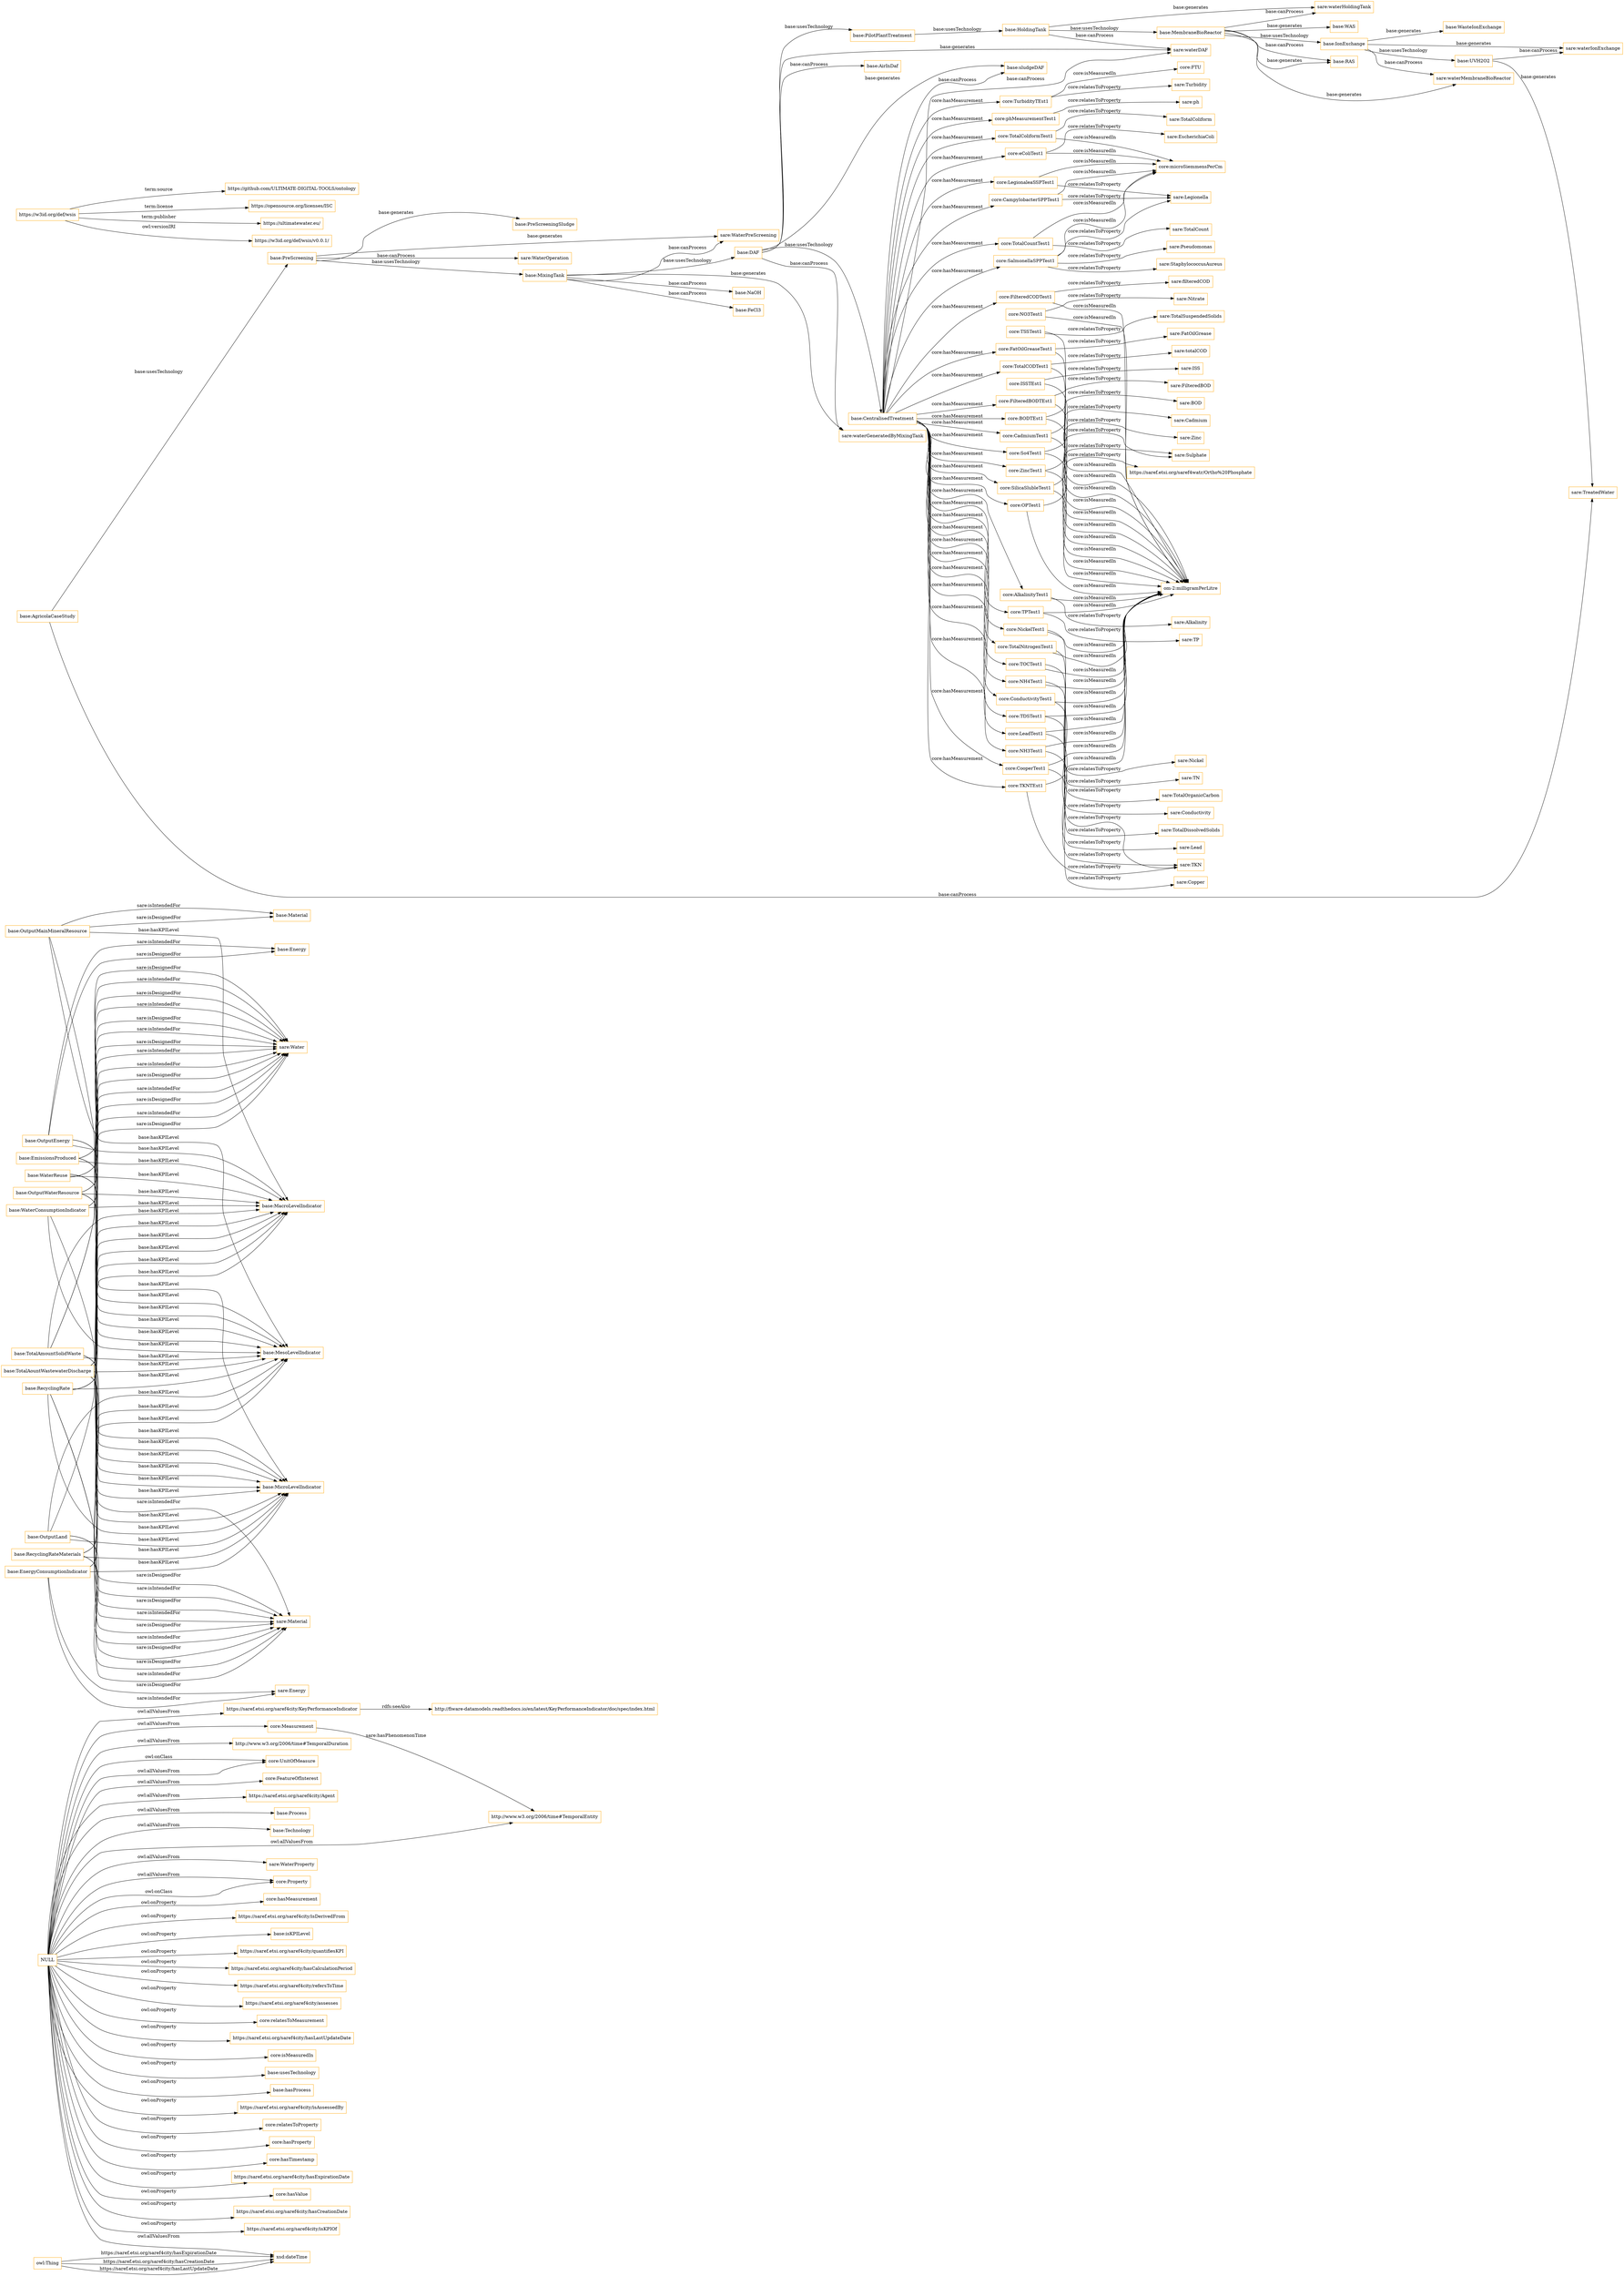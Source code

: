 digraph ar2dtool_diagram { 
rankdir=LR;
size="1501"
node [shape = rectangle, color="orange"]; "https://saref.etsi.org/saref4city/KeyPerformanceIndicator" "core:Measurement" "base:Material" "http://www.w3.org/2006/time#TemporalDuration" "core:UnitOfMeasure" "core:FeatureOfInterest" "https://saref.etsi.org/saref4city/Agent" "base:Energy" "base:MacroLevelIndicator" "base:Process" "base:Technology" "sare:Water" "http://www.w3.org/2006/time#TemporalEntity" "base:MesoLevelIndicator" "base:MicroLevelIndicator" "sare:WaterProperty" "core:Property" ; /*classes style*/
	"core:TurbidityTEst1" -> "sare:Turbidity" [ label = "core:relatesToProperty" ];
	"core:TurbidityTEst1" -> "core:FTU" [ label = "core:isMeasuredIn" ];
	"core:OPTest1" -> "https://saref.etsi.org/saref4watr/Ortho%20Phosphate" [ label = "core:relatesToProperty" ];
	"core:OPTest1" -> "om-2:milligramPerLitre" [ label = "core:isMeasuredIn" ];
	"https://w3id.org/def/wsis" -> "https://github.com/ULTIMATE-DIGITAL-TOOLS/ontology" [ label = "term:source" ];
	"https://w3id.org/def/wsis" -> "https://opensource.org/licenses/ISC" [ label = "term:license" ];
	"https://w3id.org/def/wsis" -> "https://ultimatewater.eu/" [ label = "term:publisher" ];
	"https://w3id.org/def/wsis" -> "https://w3id.org/def/wsis/v0.0.1/" [ label = "owl:versionIRI" ];
	"base:AgricolaCaseStudy" -> "base:PreScreening" [ label = "base:usesTechnology" ];
	"base:AgricolaCaseStudy" -> "sare:TreatedWater" [ label = "base:canProcess" ];
	"core:TKNTEst1" -> "sare:TKN" [ label = "core:relatesToProperty" ];
	"core:TKNTEst1" -> "om-2:milligramPerLitre" [ label = "core:isMeasuredIn" ];
	"core:TotalColiformTest1" -> "sare:TotalColiform" [ label = "core:relatesToProperty" ];
	"core:TotalColiformTest1" -> "core:microSiemmensPerCm" [ label = "core:isMeasuredIn" ];
	"core:TotalCODTest1" -> "sare:totalCOD" [ label = "core:relatesToProperty" ];
	"core:TotalCODTest1" -> "om-2:milligramPerLitre" [ label = "core:isMeasuredIn" ];
	"core:phMeasurementTest1" -> "sare:ph" [ label = "core:relatesToProperty" ];
	"core:BODTEst1" -> "sare:BOD" [ label = "core:relatesToProperty" ];
	"core:BODTEst1" -> "om-2:milligramPerLitre" [ label = "core:isMeasuredIn" ];
	"core:ZincTest1" -> "sare:Zinc" [ label = "core:relatesToProperty" ];
	"core:ZincTest1" -> "om-2:milligramPerLitre" [ label = "core:isMeasuredIn" ];
	"core:CampylobacterSPPTest1" -> "sare:Legionella" [ label = "core:relatesToProperty" ];
	"core:CampylobacterSPPTest1" -> "core:microSiemmensPerCm" [ label = "core:isMeasuredIn" ];
	"core:FatOilGreaseTest1" -> "sare:FatOilGrease" [ label = "core:relatesToProperty" ];
	"core:FatOilGreaseTest1" -> "om-2:milligramPerLitre" [ label = "core:isMeasuredIn" ];
	"core:SalmonellaSPPTest1" -> "sare:Legionella" [ label = "core:relatesToProperty" ];
	"core:SalmonellaSPPTest1" -> "sare:Pseudomonas" [ label = "core:relatesToProperty" ];
	"core:SalmonellaSPPTest1" -> "sare:StaphylococcusAureus" [ label = "core:relatesToProperty" ];
	"core:SalmonellaSPPTest1" -> "core:microSiemmensPerCm" [ label = "core:isMeasuredIn" ];
	"core:CooperTest1" -> "sare:Copper" [ label = "core:relatesToProperty" ];
	"core:CooperTest1" -> "om-2:milligramPerLitre" [ label = "core:isMeasuredIn" ];
	"core:SilicaSlubleTest1" -> "sare:Sulphate" [ label = "core:relatesToProperty" ];
	"core:SilicaSlubleTest1" -> "om-2:milligramPerLitre" [ label = "core:isMeasuredIn" ];
	"core:AlkalinityTest1" -> "sare:Alkalinity" [ label = "core:relatesToProperty" ];
	"core:AlkalinityTest1" -> "om-2:milligramPerLitre" [ label = "core:isMeasuredIn" ];
	"core:TSSTest1" -> "sare:TotalSuspendedSolids" [ label = "core:relatesToProperty" ];
	"core:TSSTest1" -> "om-2:milligramPerLitre" [ label = "core:isMeasuredIn" ];
	"base:OutputWaterResource" -> "base:MicroLevelIndicator" [ label = "base:hasKPILevel" ];
	"base:OutputWaterResource" -> "base:MesoLevelIndicator" [ label = "base:hasKPILevel" ];
	"base:OutputWaterResource" -> "base:MacroLevelIndicator" [ label = "base:hasKPILevel" ];
	"base:OutputWaterResource" -> "sare:Water" [ label = "sare:isIntendedFor" ];
	"base:OutputWaterResource" -> "sare:Water" [ label = "sare:isDesignedFor" ];
	"base:WaterConsumptionIndicator" -> "base:MicroLevelIndicator" [ label = "base:hasKPILevel" ];
	"base:WaterConsumptionIndicator" -> "base:MesoLevelIndicator" [ label = "base:hasKPILevel" ];
	"base:WaterConsumptionIndicator" -> "base:MacroLevelIndicator" [ label = "base:hasKPILevel" ];
	"base:WaterConsumptionIndicator" -> "sare:Water" [ label = "sare:isIntendedFor" ];
	"base:WaterConsumptionIndicator" -> "sare:Water" [ label = "sare:isDesignedFor" ];
	"base:OutputEnergy" -> "base:MicroLevelIndicator" [ label = "base:hasKPILevel" ];
	"base:OutputEnergy" -> "base:MesoLevelIndicator" [ label = "base:hasKPILevel" ];
	"base:OutputEnergy" -> "base:MacroLevelIndicator" [ label = "base:hasKPILevel" ];
	"base:OutputEnergy" -> "base:Energy" [ label = "sare:isIntendedFor" ];
	"base:OutputEnergy" -> "base:Energy" [ label = "sare:isDesignedFor" ];
	"core:NH4Test1" -> "sare:TKN" [ label = "core:relatesToProperty" ];
	"core:NH4Test1" -> "om-2:milligramPerLitre" [ label = "core:isMeasuredIn" ];
	"core:LegionaleaSSPTest1" -> "sare:Legionella" [ label = "core:relatesToProperty" ];
	"core:LegionaleaSSPTest1" -> "core:microSiemmensPerCm" [ label = "core:isMeasuredIn" ];
	"core:NH3Test1" -> "sare:TKN" [ label = "core:relatesToProperty" ];
	"core:NH3Test1" -> "om-2:milligramPerLitre" [ label = "core:isMeasuredIn" ];
	"base:UVH2O2" -> "sare:TreatedWater" [ label = "base:generates" ];
	"base:UVH2O2" -> "sare:waterIonExchange" [ label = "base:canProcess" ];
	"base:EmissionsProduced" -> "base:MicroLevelIndicator" [ label = "base:hasKPILevel" ];
	"base:EmissionsProduced" -> "base:MesoLevelIndicator" [ label = "base:hasKPILevel" ];
	"base:EmissionsProduced" -> "base:MacroLevelIndicator" [ label = "base:hasKPILevel" ];
	"base:EmissionsProduced" -> "sare:Water" [ label = "sare:isIntendedFor" ];
	"base:EmissionsProduced" -> "sare:Water" [ label = "sare:isDesignedFor" ];
	"base:CentralisedTreatment" -> "core:TPTest1" [ label = "core:hasMeasurement" ];
	"base:CentralisedTreatment" -> "core:LeadTest1" [ label = "core:hasMeasurement" ];
	"base:CentralisedTreatment" -> "core:ConductivityTest1" [ label = "core:hasMeasurement" ];
	"base:CentralisedTreatment" -> "core:TDSTest1" [ label = "core:hasMeasurement" ];
	"base:CentralisedTreatment" -> "core:BODTEst1" [ label = "core:hasMeasurement" ];
	"base:CentralisedTreatment" -> "core:SalmonellaSPPTest1" [ label = "core:hasMeasurement" ];
	"base:CentralisedTreatment" -> "sare:waterDAF" [ label = "base:canProcess" ];
	"base:CentralisedTreatment" -> "core:TKNTEst1" [ label = "core:hasMeasurement" ];
	"base:CentralisedTreatment" -> "core:So4Test1" [ label = "core:hasMeasurement" ];
	"base:CentralisedTreatment" -> "core:TotalCODTest1" [ label = "core:hasMeasurement" ];
	"base:CentralisedTreatment" -> "core:ZincTest1" [ label = "core:hasMeasurement" ];
	"base:CentralisedTreatment" -> "core:AlkalinityTest1" [ label = "core:hasMeasurement" ];
	"base:CentralisedTreatment" -> "core:CampylobacterSPPTest1" [ label = "core:hasMeasurement" ];
	"base:CentralisedTreatment" -> "core:TurbidityTEst1" [ label = "core:hasMeasurement" ];
	"base:CentralisedTreatment" -> "base:sludgeDAF" [ label = "base:canProcess" ];
	"base:CentralisedTreatment" -> "core:FilteredCODTest1" [ label = "core:hasMeasurement" ];
	"base:CentralisedTreatment" -> "core:TotalColiformTest1" [ label = "core:hasMeasurement" ];
	"base:CentralisedTreatment" -> "core:CadmiumTest1" [ label = "core:hasMeasurement" ];
	"base:CentralisedTreatment" -> "core:TOCTest1" [ label = "core:hasMeasurement" ];
	"base:CentralisedTreatment" -> "core:FatOilGreaseTest1" [ label = "core:hasMeasurement" ];
	"base:CentralisedTreatment" -> "core:OPTest1" [ label = "core:hasMeasurement" ];
	"base:CentralisedTreatment" -> "core:CooperTest1" [ label = "core:hasMeasurement" ];
	"base:CentralisedTreatment" -> "core:LegionaleaSSPTest1" [ label = "core:hasMeasurement" ];
	"base:CentralisedTreatment" -> "core:TotalCountTest1" [ label = "core:hasMeasurement" ];
	"base:CentralisedTreatment" -> "core:NH4Test1" [ label = "core:hasMeasurement" ];
	"base:CentralisedTreatment" -> "core:FilteredBODTEst1" [ label = "core:hasMeasurement" ];
	"base:CentralisedTreatment" -> "core:eColiTest1" [ label = "core:hasMeasurement" ];
	"base:CentralisedTreatment" -> "core:SilicaSlubleTest1" [ label = "core:hasMeasurement" ];
	"base:CentralisedTreatment" -> "core:phMeasurementTest1" [ label = "core:hasMeasurement" ];
	"base:CentralisedTreatment" -> "core:NickelTest1" [ label = "core:hasMeasurement" ];
	"base:CentralisedTreatment" -> "core:NH3Test1" [ label = "core:hasMeasurement" ];
	"base:CentralisedTreatment" -> "core:TotalNitrogenTest1" [ label = "core:hasMeasurement" ];
	"base:IonExchange" -> "base:UVH2O2" [ label = "base:usesTechnology" ];
	"base:IonExchange" -> "base:WasteIonExchange" [ label = "base:generates" ];
	"base:IonExchange" -> "sare:waterIonExchange" [ label = "base:generates" ];
	"base:IonExchange" -> "sare:waterMembraneBioReactor" [ label = "base:canProcess" ];
	"core:eColiTest1" -> "sare:EscherichiaColi" [ label = "core:relatesToProperty" ];
	"core:eColiTest1" -> "core:microSiemmensPerCm" [ label = "core:isMeasuredIn" ];
	"core:TotalNitrogenTest1" -> "sare:TN" [ label = "core:relatesToProperty" ];
	"core:TotalNitrogenTest1" -> "om-2:milligramPerLitre" [ label = "core:isMeasuredIn" ];
	"NULL" -> "core:hasMeasurement" [ label = "owl:onProperty" ];
	"NULL" -> "core:FeatureOfInterest" [ label = "owl:allValuesFrom" ];
	"NULL" -> "https://saref.etsi.org/saref4city/isDerivedFrom" [ label = "owl:onProperty" ];
	"NULL" -> "https://saref.etsi.org/saref4city/Agent" [ label = "owl:allValuesFrom" ];
	"NULL" -> "base:isKPILevel" [ label = "owl:onProperty" ];
	"NULL" -> "https://saref.etsi.org/saref4city/quantifiesKPI" [ label = "owl:onProperty" ];
	"NULL" -> "https://saref.etsi.org/saref4city/hasCalculationPeriod" [ label = "owl:onProperty" ];
	"NULL" -> "https://saref.etsi.org/saref4city/refersToTime" [ label = "owl:onProperty" ];
	"NULL" -> "https://saref.etsi.org/saref4city/assesses" [ label = "owl:onProperty" ];
	"NULL" -> "core:relatesToMeasurement" [ label = "owl:onProperty" ];
	"NULL" -> "https://saref.etsi.org/saref4city/hasLastUpdateDate" [ label = "owl:onProperty" ];
	"NULL" -> "base:Technology" [ label = "owl:allValuesFrom" ];
	"NULL" -> "core:isMeasuredIn" [ label = "owl:onProperty" ];
	"NULL" -> "https://saref.etsi.org/saref4city/KeyPerformanceIndicator" [ label = "owl:allValuesFrom" ];
	"NULL" -> "xsd:dateTime" [ label = "owl:allValuesFrom" ];
	"NULL" -> "core:Property" [ label = "owl:allValuesFrom" ];
	"NULL" -> "core:UnitOfMeasure" [ label = "owl:onClass" ];
	"NULL" -> "core:Property" [ label = "owl:onClass" ];
	"NULL" -> "base:usesTechnology" [ label = "owl:onProperty" ];
	"NULL" -> "base:Process" [ label = "owl:allValuesFrom" ];
	"NULL" -> "base:hasProcess" [ label = "owl:onProperty" ];
	"NULL" -> "https://saref.etsi.org/saref4city/isAssessedBy" [ label = "owl:onProperty" ];
	"NULL" -> "core:relatesToProperty" [ label = "owl:onProperty" ];
	"NULL" -> "core:hasProperty" [ label = "owl:onProperty" ];
	"NULL" -> "core:hasTimestamp" [ label = "owl:onProperty" ];
	"NULL" -> "http://www.w3.org/2006/time#TemporalEntity" [ label = "owl:allValuesFrom" ];
	"NULL" -> "https://saref.etsi.org/saref4city/hasExpirationDate" [ label = "owl:onProperty" ];
	"NULL" -> "core:hasValue" [ label = "owl:onProperty" ];
	"NULL" -> "core:UnitOfMeasure" [ label = "owl:allValuesFrom" ];
	"NULL" -> "https://saref.etsi.org/saref4city/hasCreationDate" [ label = "owl:onProperty" ];
	"NULL" -> "sare:WaterProperty" [ label = "owl:allValuesFrom" ];
	"NULL" -> "https://saref.etsi.org/saref4city/isKPIOf" [ label = "owl:onProperty" ];
	"NULL" -> "http://www.w3.org/2006/time#TemporalDuration" [ label = "owl:allValuesFrom" ];
	"NULL" -> "core:Measurement" [ label = "owl:allValuesFrom" ];
	"base:MembraneBioReactor" -> "base:IonExchange" [ label = "base:usesTechnology" ];
	"base:MembraneBioReactor" -> "base:WAS" [ label = "base:generates" ];
	"base:MembraneBioReactor" -> "base:RAS" [ label = "base:generates" ];
	"base:MembraneBioReactor" -> "sare:waterMembraneBioReactor" [ label = "base:generates" ];
	"base:MembraneBioReactor" -> "base:RAS" [ label = "base:canProcess" ];
	"base:MembraneBioReactor" -> "sare:waterHoldingTank" [ label = "base:canProcess" ];
	"base:DAF" -> "base:PilotPlantTreatment" [ label = "base:usesTechnology" ];
	"base:DAF" -> "base:CentralisedTreatment" [ label = "base:usesTechnology" ];
	"base:DAF" -> "base:sludgeDAF" [ label = "base:generates" ];
	"base:DAF" -> "sare:waterDAF" [ label = "base:generates" ];
	"base:DAF" -> "base:AirInDaf" [ label = "base:canProcess" ];
	"base:DAF" -> "sare:waterGeneratedByMixingTank" [ label = "base:canProcess" ];
	"base:OutputMainMineralResource" -> "base:MicroLevelIndicator" [ label = "base:hasKPILevel" ];
	"base:OutputMainMineralResource" -> "base:MesoLevelIndicator" [ label = "base:hasKPILevel" ];
	"base:OutputMainMineralResource" -> "base:MacroLevelIndicator" [ label = "base:hasKPILevel" ];
	"base:OutputMainMineralResource" -> "base:Material" [ label = "sare:isIntendedFor" ];
	"base:OutputMainMineralResource" -> "base:Material" [ label = "sare:isDesignedFor" ];
	"https://saref.etsi.org/saref4city/KeyPerformanceIndicator" -> "http://fiware-datamodels.readthedocs.io/en/latest/KeyPerformanceIndicator/doc/spec/index.html" [ label = "rdfs:seeAlso" ];
	"base:PreScreening" -> "base:MixingTank" [ label = "base:usesTechnology" ];
	"base:PreScreening" -> "base:PreScreeningSludge" [ label = "base:generates" ];
	"base:PreScreening" -> "sare:WaterPreScreening" [ label = "base:generates" ];
	"base:PreScreening" -> "sare:WaterOperation" [ label = "base:canProcess" ];
	"core:FilteredCODTest1" -> "sare:filteredCOD" [ label = "core:relatesToProperty" ];
	"core:FilteredCODTest1" -> "om-2:milligramPerLitre" [ label = "core:isMeasuredIn" ];
	"core:TotalCountTest1" -> "sare:TotalCount" [ label = "core:relatesToProperty" ];
	"core:TotalCountTest1" -> "core:microSiemmensPerCm" [ label = "core:isMeasuredIn" ];
	"base:TotalAmountSolidWaste" -> "base:MicroLevelIndicator" [ label = "base:hasKPILevel" ];
	"base:TotalAmountSolidWaste" -> "base:MesoLevelIndicator" [ label = "base:hasKPILevel" ];
	"base:TotalAmountSolidWaste" -> "sare:Water" [ label = "sare:isDesignedFor" ];
	"base:TotalAmountSolidWaste" -> "sare:Water" [ label = "sare:isIntendedFor" ];
	"base:TotalAmountSolidWaste" -> "base:MacroLevelIndicator" [ label = "base:hasKPILevel" ];
	"base:TotalAmountSolidWaste" -> "sare:Material" [ label = "sare:isIntendedFor" ];
	"base:TotalAmountSolidWaste" -> "sare:Material" [ label = "sare:isDesignedFor" ];
	"base:PilotPlantTreatment" -> "base:HoldingTank" [ label = "base:usesTechnology" ];
	"base:WaterReuse" -> "base:MicroLevelIndicator" [ label = "base:hasKPILevel" ];
	"base:WaterReuse" -> "base:MesoLevelIndicator" [ label = "base:hasKPILevel" ];
	"base:WaterReuse" -> "base:MacroLevelIndicator" [ label = "base:hasKPILevel" ];
	"base:WaterReuse" -> "sare:Water" [ label = "sare:isIntendedFor" ];
	"base:WaterReuse" -> "sare:Water" [ label = "sare:isDesignedFor" ];
	"base:MixingTank" -> "base:DAF" [ label = "base:usesTechnology" ];
	"base:MixingTank" -> "sare:waterGeneratedByMixingTank" [ label = "base:generates" ];
	"base:MixingTank" -> "base:NaOH" [ label = "base:canProcess" ];
	"base:MixingTank" -> "base:FeCl3" [ label = "base:canProcess" ];
	"base:MixingTank" -> "sare:WaterPreScreening" [ label = "base:canProcess" ];
	"core:FilteredBODTEst1" -> "sare:FilteredBOD" [ label = "core:relatesToProperty" ];
	"core:FilteredBODTEst1" -> "om-2:milligramPerLitre" [ label = "core:isMeasuredIn" ];
	"core:TOCTest1" -> "sare:TotalOrganicCarbon" [ label = "core:relatesToProperty" ];
	"core:TOCTest1" -> "om-2:milligramPerLitre" [ label = "core:isMeasuredIn" ];
	"base:HoldingTank" -> "base:MembraneBioReactor" [ label = "base:usesTechnology" ];
	"base:HoldingTank" -> "sare:waterHoldingTank" [ label = "base:generates" ];
	"base:HoldingTank" -> "sare:waterDAF" [ label = "base:canProcess" ];
	"core:So4Test1" -> "sare:Sulphate" [ label = "core:relatesToProperty" ];
	"core:So4Test1" -> "om-2:milligramPerLitre" [ label = "core:isMeasuredIn" ];
	"core:ISSTEst1" -> "sare:ISS" [ label = "core:relatesToProperty" ];
	"core:ISSTEst1" -> "om-2:milligramPerLitre" [ label = "core:isMeasuredIn" ];
	"base:TotalAountWastewaterDischarge" -> "sare:Water" [ label = "sare:isDesignedFor" ];
	"base:TotalAountWastewaterDischarge" -> "sare:Water" [ label = "sare:isIntendedFor" ];
	"base:TotalAountWastewaterDischarge" -> "base:MacroLevelIndicator" [ label = "base:hasKPILevel" ];
	"base:TotalAountWastewaterDischarge" -> "sare:Material" [ label = "sare:isDesignedFor" ];
	"base:TotalAountWastewaterDischarge" -> "base:MicroLevelIndicator" [ label = "base:hasKPILevel" ];
	"base:TotalAountWastewaterDischarge" -> "base:MesoLevelIndicator" [ label = "base:hasKPILevel" ];
	"base:TotalAountWastewaterDischarge" -> "sare:Material" [ label = "sare:isIntendedFor" ];
	"core:TPTest1" -> "sare:TP" [ label = "core:relatesToProperty" ];
	"core:TPTest1" -> "om-2:milligramPerLitre" [ label = "core:isMeasuredIn" ];
	"core:LeadTest1" -> "sare:Lead" [ label = "core:relatesToProperty" ];
	"core:LeadTest1" -> "om-2:milligramPerLitre" [ label = "core:isMeasuredIn" ];
	"base:OutputLand" -> "base:MicroLevelIndicator" [ label = "base:hasKPILevel" ];
	"base:OutputLand" -> "base:MesoLevelIndicator" [ label = "base:hasKPILevel" ];
	"base:OutputLand" -> "base:MacroLevelIndicator" [ label = "base:hasKPILevel" ];
	"base:OutputLand" -> "sare:Material" [ label = "sare:isIntendedFor" ];
	"base:OutputLand" -> "sare:Material" [ label = "sare:isDesignedFor" ];
	"core:CadmiumTest1" -> "sare:Cadmium" [ label = "core:relatesToProperty" ];
	"core:CadmiumTest1" -> "om-2:milligramPerLitre" [ label = "core:isMeasuredIn" ];
	"core:NickelTest1" -> "sare:Nickel" [ label = "core:relatesToProperty" ];
	"core:NickelTest1" -> "om-2:milligramPerLitre" [ label = "core:isMeasuredIn" ];
	"core:NO3Test1" -> "sare:Nitrate" [ label = "core:relatesToProperty" ];
	"core:NO3Test1" -> "om-2:milligramPerLitre" [ label = "core:isMeasuredIn" ];
	"base:EnergyConsumptionIndicator" -> "base:MicroLevelIndicator" [ label = "base:hasKPILevel" ];
	"base:EnergyConsumptionIndicator" -> "base:MesoLevelIndicator" [ label = "base:hasKPILevel" ];
	"base:EnergyConsumptionIndicator" -> "base:MacroLevelIndicator" [ label = "base:hasKPILevel" ];
	"base:EnergyConsumptionIndicator" -> "sare:Energy" [ label = "sare:isIntendedFor" ];
	"base:EnergyConsumptionIndicator" -> "sare:Energy" [ label = "sare:isDesignedFor" ];
	"core:TDSTest1" -> "sare:TotalDissolvedSolids" [ label = "core:relatesToProperty" ];
	"core:TDSTest1" -> "om-2:milligramPerLitre" [ label = "core:isMeasuredIn" ];
	"base:RecyclingRate" -> "sare:Material" [ label = "sare:isIntendedFor" ];
	"base:RecyclingRate" -> "sare:Material" [ label = "sare:isDesignedFor" ];
	"base:RecyclingRate" -> "sare:Water" [ label = "sare:isDesignedFor" ];
	"base:RecyclingRate" -> "base:MacroLevelIndicator" [ label = "base:hasKPILevel" ];
	"base:RecyclingRate" -> "sare:Water" [ label = "sare:isIntendedFor" ];
	"base:RecyclingRate" -> "base:MesoLevelIndicator" [ label = "base:hasKPILevel" ];
	"base:RecyclingRate" -> "base:MicroLevelIndicator" [ label = "base:hasKPILevel" ];
	"base:RecyclingRateMaterials" -> "base:MicroLevelIndicator" [ label = "base:hasKPILevel" ];
	"base:RecyclingRateMaterials" -> "base:MesoLevelIndicator" [ label = "base:hasKPILevel" ];
	"base:RecyclingRateMaterials" -> "base:MacroLevelIndicator" [ label = "base:hasKPILevel" ];
	"base:RecyclingRateMaterials" -> "sare:Material" [ label = "sare:isIntendedFor" ];
	"base:RecyclingRateMaterials" -> "sare:Material" [ label = "sare:isDesignedFor" ];
	"core:ConductivityTest1" -> "sare:Conductivity" [ label = "core:relatesToProperty" ];
	"core:ConductivityTest1" -> "om-2:milligramPerLitre" [ label = "core:isMeasuredIn" ];
	"owl:Thing" -> "xsd:dateTime" [ label = "https://saref.etsi.org/saref4city/hasExpirationDate" ];
	"owl:Thing" -> "xsd:dateTime" [ label = "https://saref.etsi.org/saref4city/hasCreationDate" ];
	"core:Measurement" -> "http://www.w3.org/2006/time#TemporalEntity" [ label = "sare:hasPhenomenonTime" ];
	"owl:Thing" -> "xsd:dateTime" [ label = "https://saref.etsi.org/saref4city/hasLastUpdateDate" ];

}
